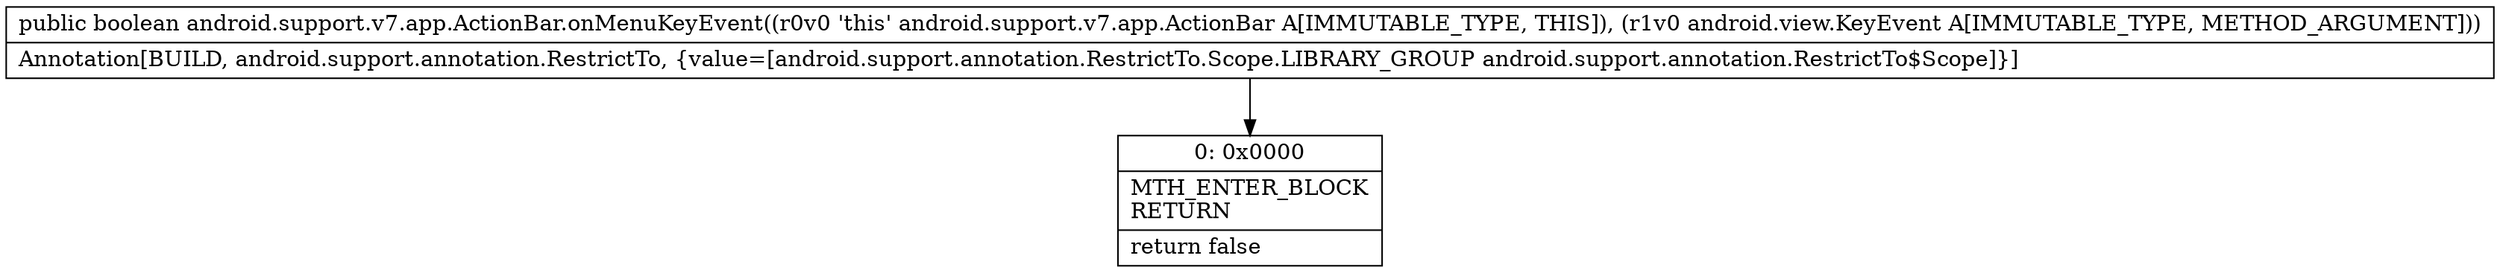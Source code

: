 digraph "CFG forandroid.support.v7.app.ActionBar.onMenuKeyEvent(Landroid\/view\/KeyEvent;)Z" {
Node_0 [shape=record,label="{0\:\ 0x0000|MTH_ENTER_BLOCK\lRETURN\l|return false\l}"];
MethodNode[shape=record,label="{public boolean android.support.v7.app.ActionBar.onMenuKeyEvent((r0v0 'this' android.support.v7.app.ActionBar A[IMMUTABLE_TYPE, THIS]), (r1v0 android.view.KeyEvent A[IMMUTABLE_TYPE, METHOD_ARGUMENT]))  | Annotation[BUILD, android.support.annotation.RestrictTo, \{value=[android.support.annotation.RestrictTo.Scope.LIBRARY_GROUP android.support.annotation.RestrictTo$Scope]\}]\l}"];
MethodNode -> Node_0;
}

